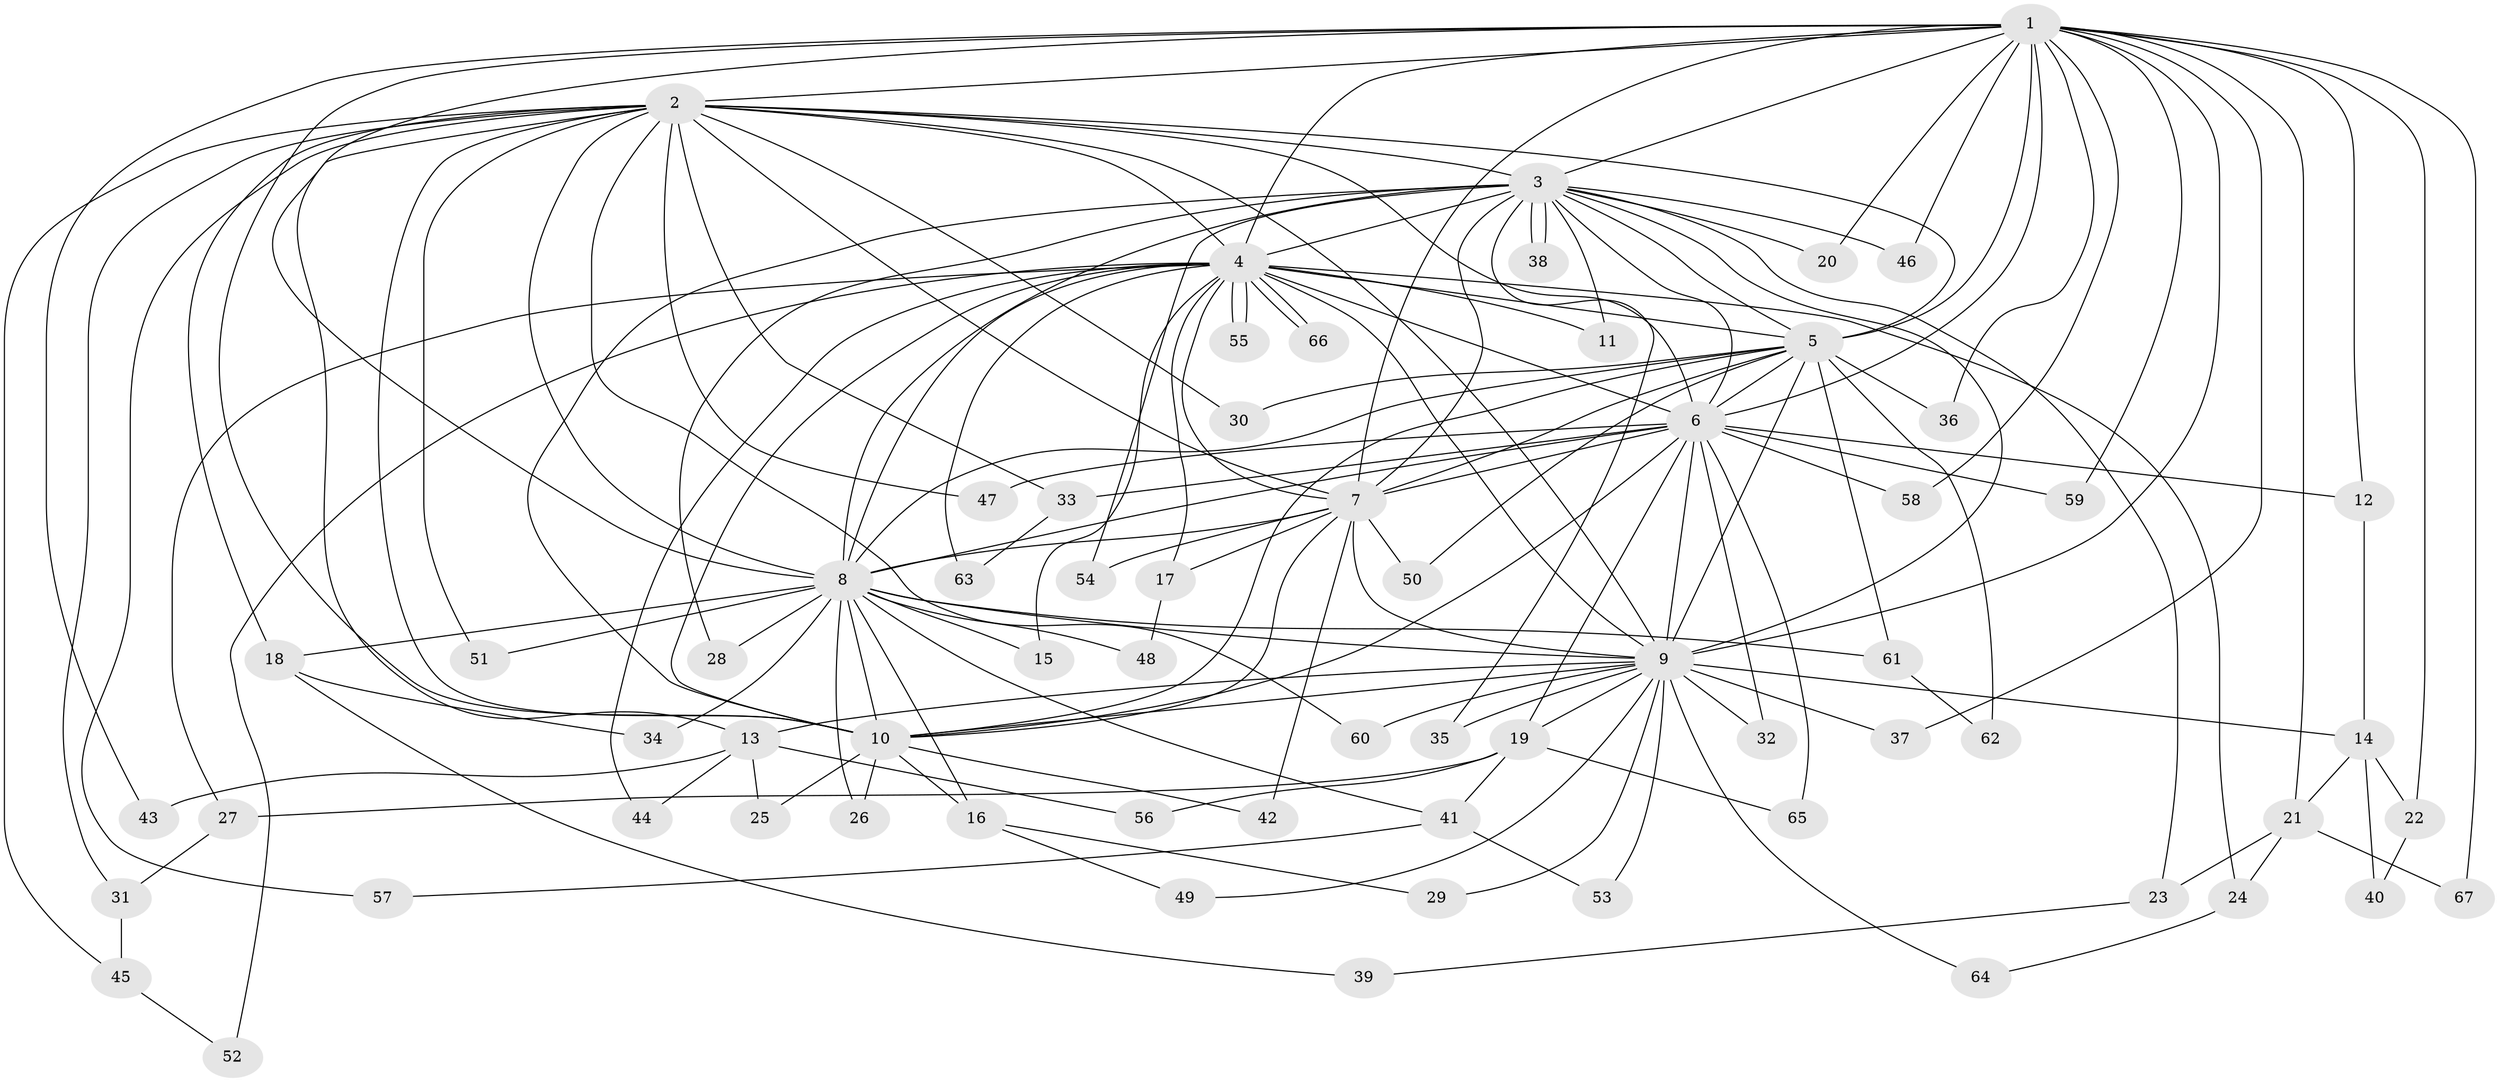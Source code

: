 // coarse degree distribution, {2: 0.29411764705882354, 16: 0.058823529411764705, 12: 0.029411764705882353, 4: 0.11764705882352941, 3: 0.20588235294117646, 15: 0.029411764705882353, 10: 0.029411764705882353, 6: 0.029411764705882353, 9: 0.029411764705882353, 14: 0.029411764705882353, 13: 0.029411764705882353, 1: 0.08823529411764706, 5: 0.029411764705882353}
// Generated by graph-tools (version 1.1) at 2025/36/03/04/25 23:36:26]
// undirected, 67 vertices, 159 edges
graph export_dot {
  node [color=gray90,style=filled];
  1;
  2;
  3;
  4;
  5;
  6;
  7;
  8;
  9;
  10;
  11;
  12;
  13;
  14;
  15;
  16;
  17;
  18;
  19;
  20;
  21;
  22;
  23;
  24;
  25;
  26;
  27;
  28;
  29;
  30;
  31;
  32;
  33;
  34;
  35;
  36;
  37;
  38;
  39;
  40;
  41;
  42;
  43;
  44;
  45;
  46;
  47;
  48;
  49;
  50;
  51;
  52;
  53;
  54;
  55;
  56;
  57;
  58;
  59;
  60;
  61;
  62;
  63;
  64;
  65;
  66;
  67;
  1 -- 2;
  1 -- 3;
  1 -- 4;
  1 -- 5;
  1 -- 6;
  1 -- 7;
  1 -- 8;
  1 -- 9;
  1 -- 10;
  1 -- 12;
  1 -- 20;
  1 -- 21;
  1 -- 22;
  1 -- 36;
  1 -- 37;
  1 -- 43;
  1 -- 46;
  1 -- 58;
  1 -- 59;
  1 -- 67;
  2 -- 3;
  2 -- 4;
  2 -- 5;
  2 -- 6;
  2 -- 7;
  2 -- 8;
  2 -- 9;
  2 -- 10;
  2 -- 13;
  2 -- 18;
  2 -- 30;
  2 -- 31;
  2 -- 33;
  2 -- 45;
  2 -- 47;
  2 -- 51;
  2 -- 57;
  2 -- 60;
  3 -- 4;
  3 -- 5;
  3 -- 6;
  3 -- 7;
  3 -- 8;
  3 -- 9;
  3 -- 10;
  3 -- 11;
  3 -- 20;
  3 -- 23;
  3 -- 28;
  3 -- 35;
  3 -- 38;
  3 -- 38;
  3 -- 46;
  3 -- 54;
  4 -- 5;
  4 -- 6;
  4 -- 7;
  4 -- 8;
  4 -- 9;
  4 -- 10;
  4 -- 11;
  4 -- 15;
  4 -- 17;
  4 -- 24;
  4 -- 27;
  4 -- 44;
  4 -- 52;
  4 -- 55;
  4 -- 55;
  4 -- 63;
  4 -- 66;
  4 -- 66;
  5 -- 6;
  5 -- 7;
  5 -- 8;
  5 -- 9;
  5 -- 10;
  5 -- 30;
  5 -- 36;
  5 -- 50;
  5 -- 61;
  5 -- 62;
  6 -- 7;
  6 -- 8;
  6 -- 9;
  6 -- 10;
  6 -- 12;
  6 -- 19;
  6 -- 32;
  6 -- 33;
  6 -- 47;
  6 -- 58;
  6 -- 59;
  6 -- 65;
  7 -- 8;
  7 -- 9;
  7 -- 10;
  7 -- 17;
  7 -- 42;
  7 -- 50;
  7 -- 54;
  8 -- 9;
  8 -- 10;
  8 -- 15;
  8 -- 16;
  8 -- 18;
  8 -- 26;
  8 -- 28;
  8 -- 34;
  8 -- 41;
  8 -- 48;
  8 -- 51;
  8 -- 61;
  9 -- 10;
  9 -- 13;
  9 -- 14;
  9 -- 19;
  9 -- 29;
  9 -- 32;
  9 -- 35;
  9 -- 37;
  9 -- 49;
  9 -- 53;
  9 -- 60;
  9 -- 64;
  10 -- 16;
  10 -- 25;
  10 -- 26;
  10 -- 42;
  12 -- 14;
  13 -- 25;
  13 -- 43;
  13 -- 44;
  13 -- 56;
  14 -- 21;
  14 -- 22;
  14 -- 40;
  16 -- 29;
  16 -- 49;
  17 -- 48;
  18 -- 34;
  18 -- 39;
  19 -- 27;
  19 -- 41;
  19 -- 56;
  19 -- 65;
  21 -- 23;
  21 -- 24;
  21 -- 67;
  22 -- 40;
  23 -- 39;
  24 -- 64;
  27 -- 31;
  31 -- 45;
  33 -- 63;
  41 -- 53;
  41 -- 57;
  45 -- 52;
  61 -- 62;
}
